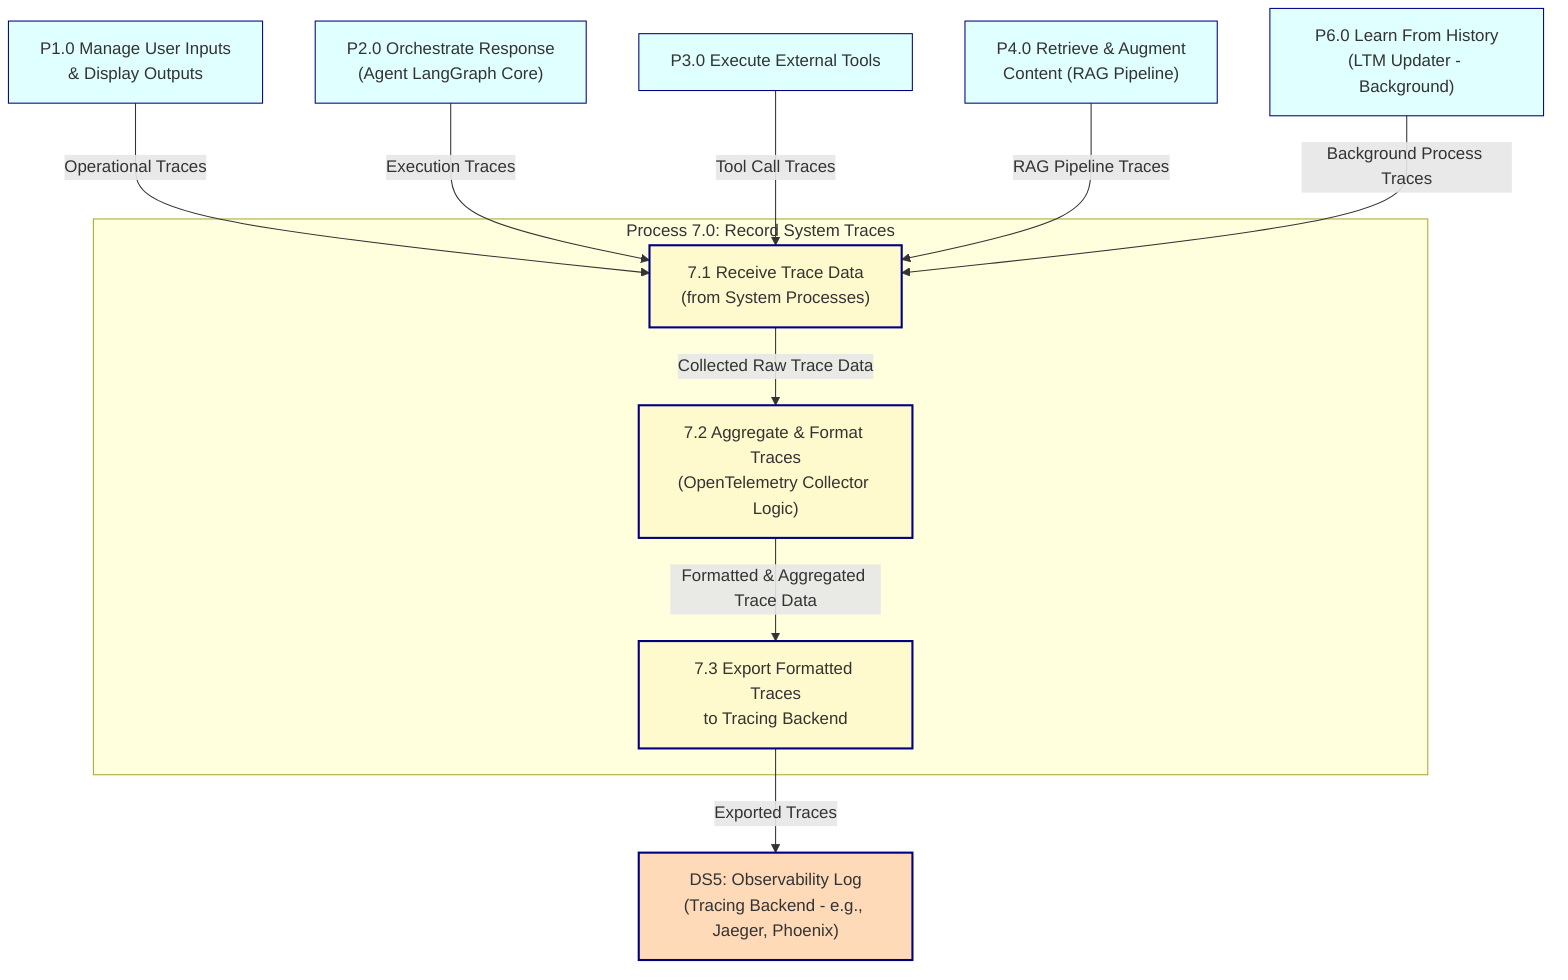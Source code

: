 %%{
  init: {
    'theme': 'base',
    'themeVariables': {
      'fontFamily': 'Comic Sans MS, cursive',
      'fontSize': '12px',
      'primaryColor': '#F0F8FF',       /* aliceblue - diagram background */
      'nodeBorder': '#000080',        /* navy - for entity/process/store borders */
      'lineColor': '#0000CD',         /* mediumblue - for data flows */
      'primaryTextColor': '#191970',  /* midnightblue - for text */
      'processColor': '#FFFACD',      /* lemonchiffon - for P7.0 sub-processes */
      'dataStoreColor': '#FFDAB9',    /* peachpuff - for data stores (Observability Log) */
      'externalProcessColor': '#E0FFFF', /* Light cyan for other Level 1 processes (P1, P2, P3, P4, P6) */
      'edgeLabelBackground':'#FFFFFF',/* white - for edge labels background */
      'clusterBkg': '#FAFAFA'
    },
    'flowchart': {
      'curve': 'basis'
    }
  }
}%%

graph TD
    classDef process fill:#FFFACD,stroke:#000080,stroke-width:2px,shape:roundrect;
    classDef dataStore fill:#FFDAB9,stroke:#000080,stroke-width:2px,shape:cylinder;
    classDef externalProcess fill:#E0FFFF,stroke:#000080,stroke-width:1px,shape:roundrect;

    %% External Processes (Sources for P7.0, as per revised Level 1 DFD)
    P1_Handle_User_Input["P1.0 Manage User Inputs<br/>& Display Outputs"]:::externalProcess;
    P2_Orchestrate_Response["P2.0 Orchestrate Response<br/>(Agent LangGraph Core)"]:::externalProcess;
    P3_Execute_Tools["P3.0 Execute External Tools"]:::externalProcess;
    P4_Retrieve_Augment_Content["P4.0 Retrieve & Augment<br/>Content (RAG Pipeline)"]:::externalProcess;
    P6_Learn_From_History["P6.0 Learn From History<br/>(LTM Updater - Background)"]:::externalProcess;
    %% P5.0 is intentionally omitted as a source of traces based on previous user feedback.

    %% Data Store (Sink for P7.0)
    ObservabilityLog["DS5: Observability Log<br/>(Tracing Backend - e.g., Jaeger, Phoenix)"]:::dataStore;

    %% Sub-Processes within P7.0 Record System Traces
    subgraph P7_Process ["Process 7.0: Record System Traces"]
        direction TB
        P7_1_Receive_Process_Traces["7.1 Receive Trace Data<br/>(from System Processes)"]:::process;
        P7_2_Aggregate_Format_Traces["7.2 Aggregate & Format Traces<br/>(OpenTelemetry Collector Logic)"]:::process;
        P7_3_Export_Traces_To_Backend["7.3 Export Formatted Traces<br/>to Tracing Backend"]:::process;
    end

    %% Data Flows for P7.0

    %% Receiving Trace Data from various Level 1 Processes
    P1_Handle_User_Input -- "Operational Traces" --> P7_1_Receive_Process_Traces;
    P2_Orchestrate_Response -- "Execution Traces" --> P7_1_Receive_Process_Traces;
    P3_Execute_Tools -- "Tool Call Traces" --> P7_1_Receive_Process_Traces;
    P4_Retrieve_Augment_Content -- "RAG Pipeline Traces" --> P7_1_Receive_Process_Traces;
    P6_Learn_From_History -- "Background Process Traces" --> P7_1_Receive_Process_Traces;
    
    P7_1_Receive_Process_Traces -- "Collected Raw Trace Data" --> P7_2_Aggregate_Format_Traces;
    
    %% Aggregating, Formatting, and Exporting Traces
    P7_2_Aggregate_Format_Traces -- "Formatted & Aggregated Trace Data" --> P7_3_Export_Traces_To_Backend;
    P7_3_Export_Traces_To_Backend -- "Exported Traces" --> ObservabilityLog;

    %% title Level 2 DFD for P7.0: Record System Traces